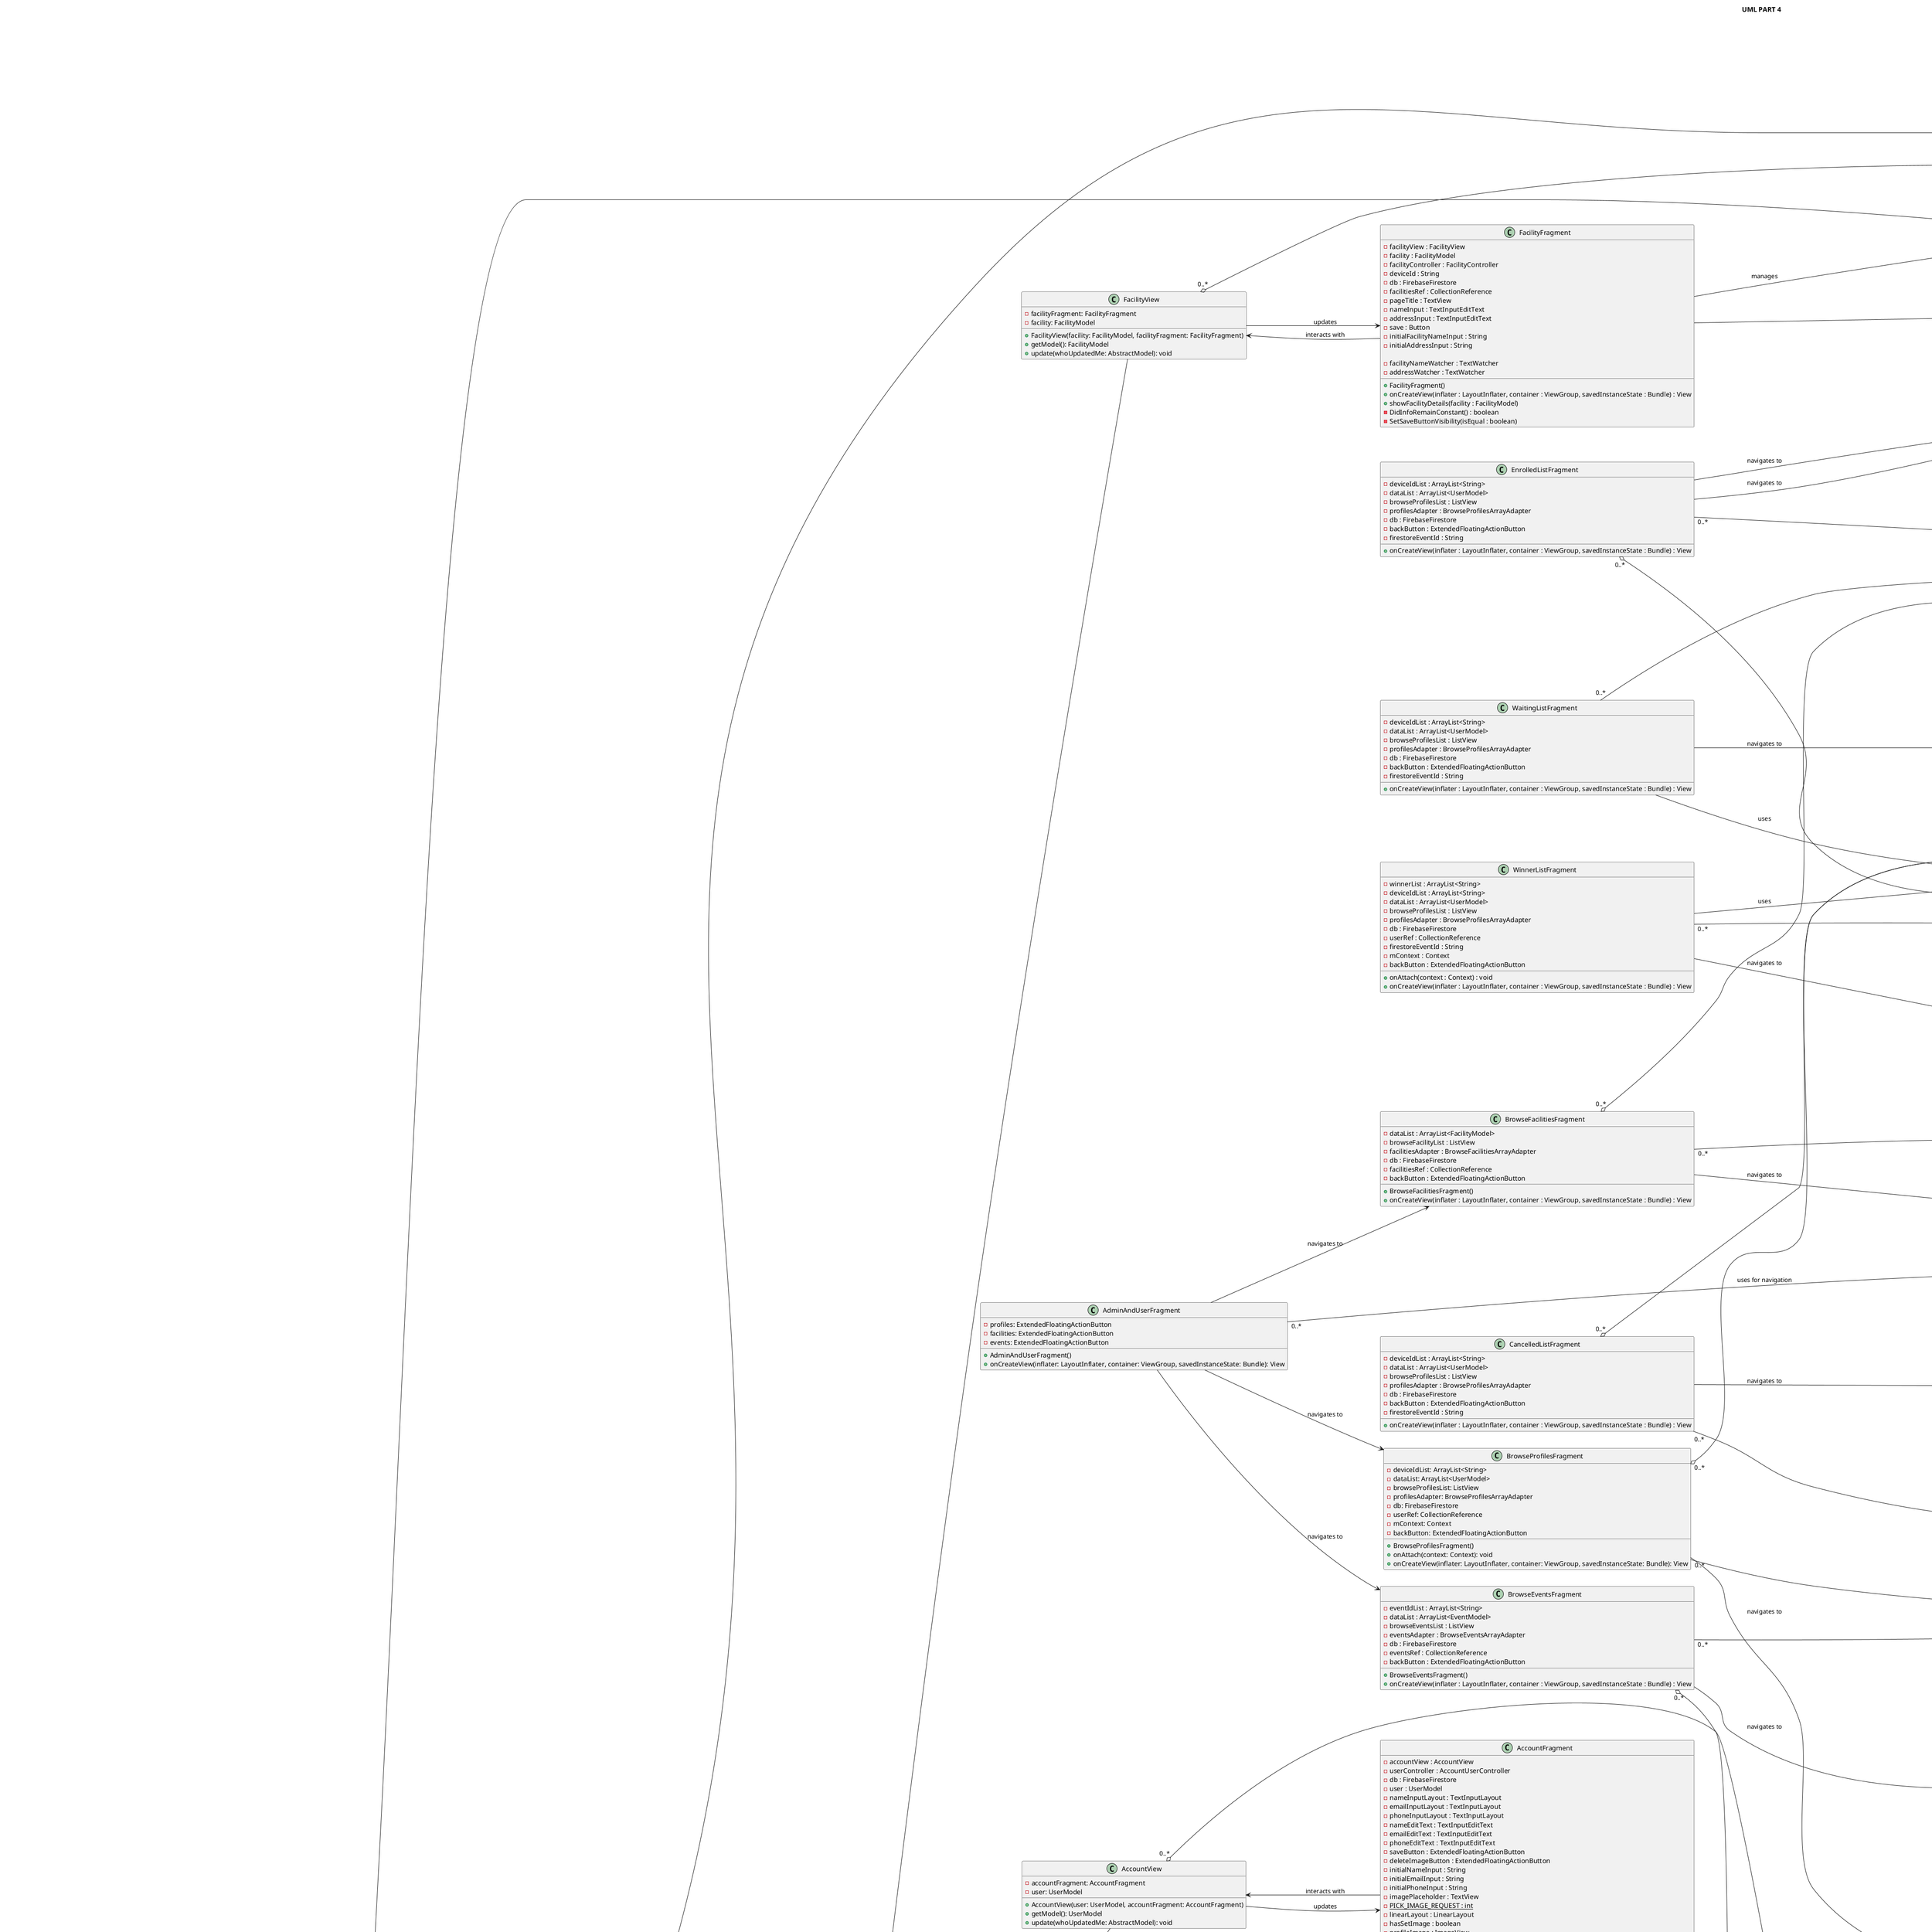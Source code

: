 @startuml lotto
allowmixing
Title UML PART 4
left to right direction

abstract class AbstractView {
    - model: AbstractModel
    + startObserving(model: AbstractModel)
    + closeView()
    + update(whoUpdatedMe: AbstractModel)
    + getModel(): AbstractModel
}
abstract class AbstractController {
    - model: AbstractModel
    + AbstractController(model: AbstractModel)
    + getModel(): AbstractModel
}
abstract class AbstractModel {
    - views: Set<AbstractView>
    + addView(view: AbstractView)
    + removeView(view: AbstractView)
    + notifyViews()
}
AbstractModel "1" o-- "0..*" AbstractView : maintains observers
AbstractController "0..*" o-- "1" AbstractModel : manages
AbstractView "0..*" o-- "1" AbstractModel : observes

class EventModel extends AbstractModel {
  - title: String
  - organizerId: String
  - description: String
  - numberOfSpots: int
  - numberOfMaxEntrants: int
  - startDate: Date
  - endDate: Date
  - posterImage: String
  - geo: boolean
  - qrCode: String
  - state: EventState
  - db: FirebaseFirestore
  - savedToFirestore: boolean
  - eventId: String

  + EventModel()
  + EventModel(db: FirebaseFirestore)
  + EventModel(title: String, description: String, numberOfSpots: int, startDate: Date, endDate: Date, geo: boolean, state: EventState, db: FirebaseFirestore)
  + EventModel(title: String, description: String, numberOfSpots: int, numberOfMaxEntrants: int, startDate: Date, endDate: Date, geo: boolean, state: EventState, db: FirebaseFirestore)
  + EventModel(title: String, description: String, numberOfSpots: int, numberOfMaxEntrants: int, startDate: Date, endDate: Date, posterImage: String, geo: boolean, qrCodeUrl: String, state: EventState, db: FirebaseFirestore)
  + getEventId(): String
  + setDb(db: FirebaseFirestore): void
  - clear(): void
  + saveEventToFirestore(onSuccess: OnSuccessListener<String>): void
  + removeEventFromFirestore(): void
  + setEventId(eventId: String): void
  + updateFirestore(field: String, value: Object): void
  + getTitle(): String
  + setTitle(title: String): void
  + getOrganizerId(): String
  + getLocation(callback: Consumer<String>): void
  + setState(state: EventState): void
  + getState(): EventState
  + setOrganizerId(organizerId: String): void
  + getDescription(): String
  + setDescription(description: String): void
  + getNumberOfSpots(): int
  + setNumberOfSpots(numberOfSpots: int): void
  + getNumberOfMaxEntrants(): int
  + setNumberOfMaxEntrants(numberOfMaxEntrants: int): void
  + getStartDate(): Date
  + setStartDate(startDate: Date): void
  + getEndDate(): Date
  + setEndDate(endDate: Date): void
  + getPosterImage(): String
  + setPosterImage(posterImage: String): void
  + getGeo(): boolean
  + setGeo(geo: boolean): void
  + getQrCode(): String
  + setQrCode(qrCode: String): void
  + getWaitingList(): ArrayList<String>
  - getCurrentNumberOfWinners(callback: Consumer<Integer>): void
  + doDraw(): void
  + doReplacementDraw(): void
  - generateQrCode(): void
}

class HomePageModel extends AbstractModel {
  - myEvents: ArrayList<EventModel>
  - db: FirebaseFirestore

  + HomePageModel()
  + fetchEventsByOrganizerId(callback: EventFetchCallback, db: FirebaseFirestore): void
  + getEventFromFirebaseObject(doc: DocumentSnapshot): EventModel
  + getMyEvents(callback: MyEventsCallback): void
}

folder "HomePageModel" as H {
  interface H.EventFetchCallback {
    + onCallback(events: List<DocumentSnapshot>): void
  }

  interface H.MyEventsCallback {
    + onEventsFetched(events: ArrayList<EventModel>): void
  }
}
HomePageModel +-- H

class FacilityModel {
  - facilityName: String
  - address: String
  - deviceId: String

  + FacilityModel(deviceId: String)
  + FacilityModel(deviceId: String, facilityName: String, address: String)
  + getFacilityName(): String
  + setFacilityName(facilityName: String): void
  + getAddress(): String
  + setAddress(address: String): void
  + getDeviceId(): String
}

class QrCodeModel {
  - bitmap: Bitmap

  + generateForEvent(data: String): Bitmap
  + generateHash(input: String): String
}

class UserModel extends AbstractModel {
  - name: String
  - email: String
  - phone: String
  - entrant: boolean
  - organizer: boolean
  - admin: boolean
  - deviceId: String
  - profileImage: String
  - db: FirebaseFirestore
  - savedToFirestore: boolean

  + UserModel()
  + UserModel(context: Context, db: FirebaseFirestore)
  + UserModel(context: Context, name: String, email: String, phone: String, db: FirebaseFirestore)
  + saveUserToFirestore(): void
  + updateFirestore(field: String, value: Object): void
  + getName(): String
  + setName(name: String): void
  + getEmail(): String
  + setEmail(email: String): void
  + getPhone(): String
  + setPhone(phone: String): void
  + setEntrant(bool: Boolean): void
  + getEntrant(): Boolean
  + setOrganizer(bool: Boolean): void
  + getOrganizer(): Boolean
  + setAdmin(bool: Boolean): void
  + getAdmin(): Boolean
  + getDeviceId(): String
  + getSavedToFirestore(): boolean
  + setSavedToFirestore(): void
  + getInitials(): String
  + getProfileImage(): String
  + setProfileImage(profileImage: String): void
}

class EventController extends AbstractController{
  + EventController(event: EventModel)
  + getModel(): EventModel
  + updateTitle(title: String): void
  + updateDescription(description: String): void
  + updateNumberOfSpots(spots: int): void
  + updateNumberOfMaxEntrants(maxEntrants: int): void
  + updateStartDate(startDate: Date): void
  + updateEndDate(endDate: Date): void
  + updateGeo(geo: boolean): void
  + updatePoster(posterUri: String): void
  + updateQrCode(qrCodeHash: String): void
  + saveEventToFirestore(onSuccess: OnSuccessListener<String>): void
}

class EventsController extends AbstractController {
  + EventsController(events: HomePageModel)
  + getModel(): HomePageModel
  + getMyEvents(events: HomePageModel.MyEventsCallback): void
  + addEvent(): void
  + editEvent(event: EventModel): void
}

class AccountUserController extends AbstractController {
  + AccountUserController(user: UserModel)
  + getModel(): UserModel
  + updateName(name: String): void
  + updateEmail(email: String): void
  + updatePhone(phone: String): void
  + updateImage(image: String): void
  + getSavedToFirebase(): boolean
  + saveToFirestore(name: String, email: String, phone: String, image: String): void
}

class FacilityController extends AbstractController {
  - db: FirebaseFirestore
  - facilitiesRef: CollectionReference

  + FacilityController(facility: FacilityModel, db: FirebaseFirestore)
  + getModel(): FacilityModel
  + updateFacilityName(name: String): void
  + updateAddress(address: String): void
  + saveToFirestore(): void
}

class EventState {
  <<enumeration>>
  + OPEN
  + WAITING
  + CLOSED
}

class FirestoreHelper {
  - instance: FirestoreHelper
  - db: FirebaseFirestore
  - eventsRef: CollectionReference
  - usersRef: CollectionReference
  - facilitiesRef: CollectionReference
  - signUpRef: CollectionReference
  - storageRef: FirebaseStorage
  - currWaitlistSize: MutableLiveData<Integer>
  - currWinnersSize: MutableLiveData<Integer>
  - currEnrolledSize: MutableLiveData<Integer>
  - currNotSelectedSize: MutableLiveData<Integer>
  - context: Context
  - waitingForWaitList: boolean
  - waitlistEventId: String
  - spinlock: boolean

  + getInstance(): FirestoreHelper
  + init(context: Context): void
  + deleteFacility(facilityId: String): void
  + getCurrWaitlistSize(): MutableLiveData<Integer>
  + getCurrWinnersSize(): MutableLiveData<Integer>
  + getCurrEnrolledSize(): MutableLiveData<Integer>
  + getCurrNotSelectedSize(): MutableLiveData<Integer>
  + deleteEventsFromFacility(facilityOwner: String): void
  + deletePosterFromEvent(posterString: String): void
  + markSignupsAsDeleted(eventId: String): void
  + getWaitlistSize(eventId: String): void
  + getWinnersSize(eventId: String): void
  + getEnrolledSize(eventId: String): void
  + getNotSelectedSize(eventId: String): void
}

class MainActivity {
  - bottomNavigationView: BottomNavigationView
  - whichMenuToShow: MutableLiveData<Integer>
  - userRef: DocumentReference
  - newEventSeen: Boolean
  - fusedLocationClient: FusedLocationProviderClient
  - locationRequest: LocationRequest
  - deviceId: String

  + getUserLocation(context: Context): void
  + onCreate(savedInstanceState: Bundle): void
  + onNavigationItemSelected(item: MenuItem): boolean
  + onRequestPermissionsResult(requestCode: int, permissions: String[], grantResults: int[]): void
  - checkAndRequestNotificationPermission(): void
  - sendNotifications(): void
  - removeMenuItems(): void
  - handleDeeplink(): void
  - createMenuByUserType(): void
}

class MyApp {
  - user: UserModel
  - instance: MyApp
  - currentActivity: WeakReference<FragmentActivity>

  + getInstance(): MyApp
  + onCreate(): void
  + getUserModel(): UserModel
  + setUserModel(user: UserModel): void
  + setCurrentActivity(activity: FragmentActivity): void
  + replaceFragment(fragment: Fragment): void
  + addFragmentToStack(fragment: Fragment): void
  + popFragment(): void
}

class NotificationHelper {
  + sendNotification(context: Context, textTitle: CharSequence, textContent: String, eventId: String): void
  + sendCancelledNotification(context: Context, textTitle: CharSequence, textContent: String): void
}

class HomeTab {
  - adapter: ViewPagerAdapter
  - viewPager: ViewPager2
  - tabLayout: TabLayout

  + onCreateView(inflater: LayoutInflater, container: ViewGroup, savedInstanceState: Bundle): View
  + onDestroyView(): void
}

class LocationManagerSingleton {
  - instance: LocationManagerSingleton
  - context: Context
  - locationTrackingEnabled: boolean
  - geoPoint: GeoPoint

  + getInstance(): LocationManagerSingleton
  + init(context: Context): void
  + setLocationTrackingEnabled(enabled: boolean): void
  + isLocationTrackingEnabled(): boolean
  + getContext(): Context
  + getGeoPoint(): GeoPoint
  + setGeoPoint(geoPoint: GeoPoint): void
}

class ViewPagerAdapter {
  + ViewPagerAdapter(fragmentActivity: HomeTab)
  + createFragment(position: int): Fragment
  + getItemCount(): int
  + getItemId(position: int): long
  + containsItem(itemId: long): boolean
}

class FirebaseStorageHelper {
  // Methods
  + uploadProfileImageToFirebaseStorage(imageUri: Uri, fileName: String, currentImageUriString: AtomicReference<String>, imageAbleToBeDeleted: MutableLiveData<Boolean>): void
  + uploadPosterImageToFirebaseStorage(imageUri: Uri, fileName: String, currentImageUriString: AtomicReference<String>, imageAbleToBeDeleted: MutableLiveData<Boolean>): void
}

class CreateAccountView extends AbstractView {
  - createAccountFragment: CreateAccountFragment
  - user: UserModel

  + CreateAccountView(user: UserModel, createAccountFragment: CreateAccountFragment)
  + getModel(): UserModel
  + update(whoUpdatedMe: AbstractModel): void
}

class EventView extends AbstractView {
  - eventFragment: EventFragment

  + EventView(event: EventModel, fragment: EventFragment)
  + getModel(): EventModel
  + update(whoUpdatedMe: AbstractModel): void
}

class AccountView extends AbstractView {
  - accountFragment: AccountFragment
  - user: UserModel

  + AccountView(user: UserModel, accountFragment: AccountFragment)
  + getModel(): UserModel
  + update(whoUpdatedMe: AbstractModel): void
}

class FacilityView extends AbstractView {
  - facilityFragment: FacilityFragment
  - facility: FacilityModel

  + FacilityView(facility: FacilityModel, facilityFragment: FacilityFragment)
  + getModel(): FacilityModel
  + update(whoUpdatedMe: AbstractModel): void
}

class BrowseEventsArrayAdapter {
  - posterUri: Uri
  - lifecycleOwner: LifecycleOwner

  + BrowseEventsArrayAdapter(context: Context, events: ArrayList<EventModel>, lifecycleOwner: LifecycleOwner)
  + getView(position: int, convertView: View, parent: ViewGroup): View
}

class BrowseProfilesArrayAdapter {
  - profileUri: Uri

  + BrowseProfilesArrayAdapter(context: Context, users: ArrayList<UserModel>)
  + getView(position: int, convertView: View, parent: ViewGroup): View
}

class BrowseFacilitiesArrayAdapter {
  + BrowseFacilitiesArrayAdapter(context: Context, facilities: ArrayList<FacilityModel>)
  + getView(position: int, convertView: View, parent: ViewGroup): View
}

class AdminAndUserFragment {
  - profiles: ExtendedFloatingActionButton
  - facilities: ExtendedFloatingActionButton
  - events: ExtendedFloatingActionButton

  + AdminAndUserFragment()
  + onCreateView(inflater: LayoutInflater, container: ViewGroup, savedInstanceState: Bundle): View
}

class AdminProfileFragment {
  - db: FirebaseFirestore
  - usersRef: CollectionReference
  - imagePlaceholder: TextView
  - linearLayout: LinearLayout
  - profileImage: ImageView
  - profileUri: Uri
  - nameText: String
  - imageAbleToBeDeleted: MutableLiveData<Boolean>
  - name: TextView
  - email: TextView
  - phone: TextView
  - roles: TextView
  - removeImage: Button
  - removeUser: Button
  - backButton: ExtendedFloatingActionButton

  + AdminProfileFragment()
  + onCreateView(inflater: LayoutInflater, container: ViewGroup, savedInstanceState: Bundle): View
}

class AdminEventFragment {
  - db : FirebaseFirestore
  - eventsRef : CollectionReference
  - firestoreEventId : String
  - posterImage : ImageView
  - name : TextView
  - status : TextView
  - location : TextView
  - spotsAvail : TextView
  - numAttendees : TextView
  - dates : TextView
  - geoLocation : TextView
  - description : TextView
  - deleteImageButton : Button
  - deleteQRButton : Button
  - deleteEventButton : Button
  - backButton : ExtendedFloatingActionButton
  - posterUri : Uri
  - imageAbleToBeDeleted : MutableLiveData<Boolean>
  - qrCodeAbleToBeDeleted : MutableLiveData<Boolean>

  + AdminEventFragment()
  + onCreateView(inflater : LayoutInflater, container : ViewGroup, savedInstanceState : Bundle) : View
}

class AdminFacilityFragment {
  - db : FirebaseFirestore
  - facilitiesRef : CollectionReference
  - eventsRef : CollectionReference
  - userDeviceId : String

  + AdminFacilityFragment()
  + onCreateView(inflater : LayoutInflater, container : ViewGroup, savedInstanceState : Bundle) : View
}

class BrowseEventsFragment {
  - eventIdList : ArrayList<String>
  - dataList : ArrayList<EventModel>
  - browseEventsList : ListView
  - eventsAdapter : BrowseEventsArrayAdapter
  - db : FirebaseFirestore
  - eventsRef : CollectionReference
  - backButton : ExtendedFloatingActionButton

  + BrowseEventsFragment()
  + onCreateView(inflater : LayoutInflater, container : ViewGroup, savedInstanceState : Bundle) : View
}

class BrowseProfilesFragment {
  - deviceIdList: ArrayList<String>
  - dataList: ArrayList<UserModel>
  - browseProfilesList: ListView
  - profilesAdapter: BrowseProfilesArrayAdapter
  - db: FirebaseFirestore
  - userRef: CollectionReference
  - mContext: Context
  - backButton: ExtendedFloatingActionButton

  + BrowseProfilesFragment()
  + onAttach(context: Context): void
  + onCreateView(inflater: LayoutInflater, container: ViewGroup, savedInstanceState: Bundle): View
}

class BrowseFacilitiesFragment {
  - dataList : ArrayList<FacilityModel>
  - browseFacilityList : ListView
  - facilitiesAdapter : BrowseFacilitiesArrayAdapter
  - db : FirebaseFirestore
  - facilitiesRef : CollectionReference
  - backButton : ExtendedFloatingActionButton

  + BrowseFacilitiesFragment()
  + onCreateView(inflater : LayoutInflater, container : ViewGroup, savedInstanceState : Bundle) : View
}

class CancelledListFragment {
  - deviceIdList : ArrayList<String>
  - dataList : ArrayList<UserModel>
  - browseProfilesList : ListView
  - profilesAdapter : BrowseProfilesArrayAdapter
  - db : FirebaseFirestore
  - backButton : ExtendedFloatingActionButton
  - firestoreEventId : String

  + onCreateView(inflater : LayoutInflater, container : ViewGroup, savedInstanceState : Bundle) : View
}

class CancelledListProfileFragment {
  - db : FirebaseFirestore
  - usersRef : CollectionReference
  - imagePlaceholder : TextView
  - linearLayout : LinearLayout
  - profileImage : ImageView
  - profileUri : Uri
  - nameText : String
  - name : TextView
  - email : TextView
  - phone : TextView
  - roles : TextView
  - backButton : ExtendedFloatingActionButton
  - userDeviceId : String
  - firestoreEventId : String

  + CancelledListProfileFragment()
  + onCreateView(inflater : LayoutInflater, container : ViewGroup, savedInstanceState : Bundle) : View
}

class EnrolledListFragment {
  - deviceIdList : ArrayList<String>
  - dataList : ArrayList<UserModel>
  - browseProfilesList : ListView
  - profilesAdapter : BrowseProfilesArrayAdapter
  - db : FirebaseFirestore
  - backButton : ExtendedFloatingActionButton
  - firestoreEventId : String

  + onCreateView(inflater : LayoutInflater, container : ViewGroup, savedInstanceState : Bundle) : View
}

class EnrolledListProfileFragment {
  - db : FirebaseFirestore
  - usersRef : CollectionReference
  - imagePlaceholder : TextView
  - linearLayout : LinearLayout
  - profileImage : ImageView
  - profileUri : Uri
  - nameText : String
  - name : TextView
  - email : TextView
  - phone : TextView
  - roles : TextView
  - backButton : ExtendedFloatingActionButton
  - userDeviceId : String
  - firestoreEventId : String

  + EnrolledListProfileFragment()
  + onCreateView(inflater : LayoutInflater, container : ViewGroup, savedInstanceState : Bundle) : View
}

class EventFragment {
  - eventController : EventController
  - event : EventModel
  - mContext : Context
  - titleInputLayout : TextInputLayout
  - descriptionInputLayout : TextInputLayout
  - lotteryStartDateFieldLayout : TextInputLayout
  - lotteryEndDateFieldLayout : TextInputLayout
  - spotsInputLayout : TextInputLayout
  - maxEntrantsInputLayout : TextInputLayout
  - titleEditText : TextInputEditText
  - descriptionEditText : TextInputEditText
  - lotteryStartDateFieldText : TextInputEditText
  - lotteryEndDateFieldText : TextInputEditText
  - spotsEditText : TextInputEditText
  - maxEntrantsEditText : TextInputEditText
  - initialTitle : String
  - initialDescription : String
  - initialStartDate : String
  - initialEndDate : String
  - initialAttendees : String
  - initialMaxEntrants : String
  - geoCheck : CheckBox
  - cancelButton : ExtendedFloatingActionButton
  - saveButton : ExtendedFloatingActionButton
  - startDate : AtomicReference<Date>
  - endDate : AtomicReference<Date>
  - isAddingFirstTime : boolean
  - posterImage : ImageView
  - defaultImage : ImageView
  - currentImageUri : Uri
  - currentImageUriString : AtomicReference<String>
  - posterLoadedInFirestore : MutableLiveData<Boolean>
  - saveButtonShow : MutableLiveData<Boolean>
  - PICK_IMAGE_REQUEST : static final int = 1
  - hasSetImage : boolean

  + EventFragment()
  + EventFragment(event : EventModel)
  + showEventDetails(event : EventModel) : void
  + setInitialValues() : void
  + onAttach(context : Context) : void
  + onCreateView(inflater : LayoutInflater, container : ViewGroup, savedInstanceState : Bundle) : View
  + onActivityResult(requestCode : int, resultCode : int, data : Intent) : void
  - getPosterFromFirebase() : void
  - showDatePickerDialog(dateToPick : EditText, dateReference : AtomicReference<Date>, startdate : Date) : void
  - timePicker(dateToPick : EditText, dateReference : AtomicReference<Date>, year : int, month : int, day : int) : void
  - DidInfoRemainConstant() : boolean
  - SetSaveButtonVisibility(isEqual : boolean) : void
}

class HomeFragment {
  - eventsController : EventsController
  - addButton : ExtendedFloatingActionButton
  - eventAdapter : BrowseEventsArrayAdapter
  - events : HomePageModel

  + HomeFragment()
  + onCreateView(inflater : LayoutInflater, container : ViewGroup, savedInstanceState : Bundle) : View
}

class JoinedEventsFragment {
  - eventAdapter : BrowseEventsArrayAdapter

  + JoinedEventsFragment()
  + onCreateView(inflater : LayoutInflater, container : ViewGroup, savedInstanceState : Bundle) : View
}

class JoinEventFragment {
  - db : FirebaseFirestore
  - eventsRef : CollectionReference
  - firestoreEventId : String
  - posterImage : ImageView
  - name : TextView
  - status : TextView
  - location : TextView
  - spotsAvail : TextView
  - numAttendees : TextView
  - dates : TextView
  - geoLocation : TextView
  - description : TextView
  - joinButton : Button
  - unjoinButton : Button
  - backButton : ExtendedFloatingActionButton
  - posterUri : Uri
  - imageAbleToBeDeleted : MutableLiveData<Boolean>
  - qrCodeAbleToBeDeleted : MutableLiveData<Boolean>
  - startDate : Date
  - endDate : Date
  - curNum : int
  - geoRequired : boolean
  - deviceId : String
  - isWinnerMode : boolean

  + JoinEventFragment()
  + onCreateView(inflater : LayoutInflater, container : ViewGroup, savedInstanceState : Bundle) : View
}

class CustomNotificationFragment {
    - Spinner statusDropdown
    - EditText titleInput
    - EditText descriptionInput
    - FirebaseFirestore db
    --
    + CustomNotificationFragment()
    + onCreateView(LayoutInflater inflater, ViewGroup container, Bundle savedInstanceState) : View
    - getCollectionForStatus(String status, String title, String message, String eventId)
    - sendNotificationsToCollection(String collectionName, String title, String message, String eventId)
}

class OrganizerEventFragment {
  - db : FirebaseFirestore
  - eventsRef : CollectionReference
  - firestoreEventId : String
  - posterImage : ImageView
  - eventId : String
  - numberOfSpots : int
  - event : EventModel
  - name : TextView
  - status : TextView
  - location : TextView
  - spotsAvail : TextView
  - numAttendees : TextView
  - daysLeft : TextView
  - geoLocation : TextView
  - description : TextView
  - attendeesText : TextView
  - optionsButtons : ExtendedFloatingActionButton
  - backButton : ExtendedFloatingActionButton
  - viewEntrantsMapButton : ExtendedFloatingActionButton
  - qrButton : ExtendedFloatingActionButton
  - viewEntrantsButton : ExtendedFloatingActionButton
  - editButton : ExtendedFloatingActionButton
  - randomButton : ExtendedFloatingActionButton
  - cancelButton : ExtendedFloatingActionButton
  - viewInvitedEntrantsButton : ExtendedFloatingActionButton
  - viewCanceledEntrants : ExtendedFloatingActionButton
  - sendCustomNotiButton : ExtendedFloatingActionButton
  - replacementWinnerButton : ExtendedFloatingActionButton
  - viewFinalEntrants : ExtendedFloatingActionButton
  - hasQrCode : MutableLiveData<Boolean>
  - canDraw : MutableLiveData<Boolean>
  - canReplacementDraw : MutableLiveData<Boolean>
  - posterUri : Uri

  + OrganizerEventFragment()
  + getEventFromFirebaseObject(doc : DocumentSnapshot) : EventModel
  - hideOpenStateButtons() : void
  - hideWaitingStateButtons() : void
  - hideClosedStateButtons() : void
  - showOpenStateButtons() : void
  - showWaitingStateButtons() : void
  - showClosedStateButtons() : void
  - setUpOpenStateButtons(dialog : AlertDialog) : void
  - setUpWaitingStateButtons(dialog : AlertDialog) : void
  - setUpClosedStateButtons(dialog : AlertDialog) : void
  + onCreateView(inflater : LayoutInflater, container : ViewGroup, savedInstanceState : Bundle) : View
}

class WaitingListFragment {
  - deviceIdList : ArrayList<String>
  - dataList : ArrayList<UserModel>
  - browseProfilesList : ListView
  - profilesAdapter : BrowseProfilesArrayAdapter
  - db : FirebaseFirestore
  - backButton : ExtendedFloatingActionButton
  - firestoreEventId : String

  + onCreateView(inflater : LayoutInflater, container : ViewGroup, savedInstanceState : Bundle) : View
}

class WaitingListProfileFragment {
  - db : FirebaseFirestore
  - usersRef : CollectionReference
  - imagePlaceholder : TextView
  - linearLayout : LinearLayout
  - profileImage : ImageView
  - profileUri : Uri
  - nameText : String
  - name : TextView
  - email : TextView
  - phone : TextView
  - roles : TextView
  - removeUser : Button
  - backButton : ExtendedFloatingActionButton
  - userDeviceId : String
  - firestoreEventId : String

  + WaitingListProfileFragment()
  + onCreateView(inflater : LayoutInflater, container : ViewGroup, savedInstanceState : Bundle) : View
}

class WinnerListFragment {
  - winnerList : ArrayList<String>
  - deviceIdList : ArrayList<String>
  - dataList : ArrayList<UserModel>
  - browseProfilesList : ListView
  - profilesAdapter : BrowseProfilesArrayAdapter
  - db : FirebaseFirestore
  - userRef : CollectionReference
  - firestoreEventId : String
  - mContext : Context
  - backButton : ExtendedFloatingActionButton

  + onAttach(context : Context) : void
  + onCreateView(inflater : LayoutInflater, container : ViewGroup, savedInstanceState : Bundle) : View
}

class WinnerListProfileFragment {
  - db : FirebaseFirestore
  - winnersRef : CollectionReference
  - imagePlaceholder : TextView
  - linearLayout : LinearLayout
  - profileImage : ImageView
  - profileUri : Uri
  - nameText : String
  - name : TextView
  - email : TextView
  - phone : TextView
  - roles : TextView
  - removeUser : Button
  - backButton : ExtendedFloatingActionButton

  + WinnerListProfileFragment()
  + onCreateView(inflater : LayoutInflater, container : ViewGroup, savedInstanceState : Bundle) : View
}

class AccountFragment {
  - accountView : AccountView
  - userController : AccountUserController
  - db : FirebaseFirestore
  - user : UserModel
  - nameInputLayout : TextInputLayout
  - emailInputLayout : TextInputLayout
  - phoneInputLayout : TextInputLayout
  - nameEditText : TextInputEditText
  - emailEditText : TextInputEditText
  - phoneEditText : TextInputEditText
  - saveButton : ExtendedFloatingActionButton
  - deleteImageButton : ExtendedFloatingActionButton
  - initialNameInput : String
  - initialEmailInput : String
  - initialPhoneInput : String
  - imagePlaceholder : TextView
  - PICK_IMAGE_REQUEST : int {static}
  - linearLayout : LinearLayout
  - hasSetImage : boolean
  - profileImage : ImageView
  - currentImageUri : Uri
  - currentImageUriString : AtomicReference<String>
  - imageAbleToBeDeleted : MutableLiveData<Boolean>
  - mContext : Context

  + AccountFragment()
  + onAttach(context : Context)
  + onCreateView(inflater : LayoutInflater, container : ViewGroup, savedInstanceState : Bundle) : View
  - checkUserInFirestore()
  + showUserDetails(user : UserModel)
  - DidInfoRemainConstant() : boolean
  + SetSaveButtonVisibility(isEqual : boolean)
  + onActivityResult(requestCode : int, resultCode : int, data : Intent)
}

class CameraFragment {
  - TAG : String {static final}
  - REQUEST_CODE_PERMISSIONS : int {static final}
  - REQUIRED_PERMISSIONS : String[] {static final}

  - previewView : PreviewView

  + CameraFragment()
  + onCreateView(inflater : LayoutInflater, container : ViewGroup, savedInstanceState : Bundle) : View
  - allPermissionsGranted() : boolean
  + onRequestPermissionsResult(requestCode : int, permissions : String[], grantResults : int[])
  - startCamera()
}

class CreateAccountFragment {
  - PICK_IMAGE_REQUEST : int {static final}

  - accountView : CreateAccountView
  - userController : AccountUserController
  - db : FirebaseFirestore
  - user : UserModel
  - nameInputLayout : TextInputLayout
  - emailInputLayout : TextInputLayout
  - phoneInputLayout : TextInputLayout
  - nameEditText : TextInputEditText
  - emailEditText : TextInputEditText
  - phoneEditText : TextInputEditText
  - saveButton : ExtendedFloatingActionButton
  - deleteImageButton : ExtendedFloatingActionButton
  - initialNameInput : String
  - initialEmailInput : String
  - initialPhoneInput : String
  - imagePlaceholder : TextView
  - linearLayout : LinearLayout
  - profileImage : ImageView
  - currentImageUri : Uri
  - currentImageUriString : AtomicReference<String>
  - imageAbleToBeDeleted : MutableLiveData<Boolean>
  - hasSetImage : boolean
  - mContext : Context

  + CreateAccountFragment()
  + onAttach(context : Context)
  + onCreateView(inflater : LayoutInflater, container : ViewGroup, savedInstanceState : Bundle) : View
  - checkUserInFirestore()
  + showUserDetails(user : UserModel)
  - DidInfoRemainConstant() : boolean
  - SetSaveButtonVisibility(isEqual : boolean)
  - nameWatcher : TextWatcher
  - emailWatcher : TextWatcher
  - phoneWatcher : TextWatcher
  + onActivityResult(requestCode : int, resultCode : int, data : Intent)
}

class FacilityFragment {
  - facilityView : FacilityView
  - facility : FacilityModel
  - facilityController : FacilityController
  - deviceId : String
  - db : FirebaseFirestore
  - facilitiesRef : CollectionReference
  - pageTitle : TextView
  - nameInput : TextInputEditText
  - addressInput : TextInputEditText
  - save : Button
  - initialFacilityNameInput : String
  - initialAddressInput : String

  + FacilityFragment()
  + onCreateView(inflater : LayoutInflater, container : ViewGroup, savedInstanceState : Bundle) : View
  + showFacilityDetails(facility : FacilityModel)
  - DidInfoRemainConstant() : boolean
  - SetSaveButtonVisibility(isEqual : boolean)
  - facilityNameWatcher : TextWatcher
  - addressWatcher : TextWatcher
}

class MapFragment {
  - REQUEST_PERMISSIONS_REQUEST_CODE : int
  - map : MapView
  - db : FirebaseFirestore
  - signUpsRef : CollectionReference
  - backButton : ExtendedFloatingActionButton
  - coordsList : ObservableArrayList<GeoPoint>
  - view : View
  - listChangedCallback : ObservableList.OnListChangedCallback<ObservableArrayList>

  - updateMapMarkings()
  + onCreateView(inflater : LayoutInflater, container : ViewGroup, savedInstanceState : Bundle) : View
}

class QrFragment {
  + newInstance(bitmap : Bitmap) : QrFragment
  + onCreateView(inflater : LayoutInflater, container : ViewGroup, savedInstanceState : Bundle) : View
}

EventModel "1" o-- "1" QrCodeModel
EventFragment --> QrCodeModel : uses
OrganizerEventFragment --> QrCodeModel : uses
HomePageModel o-- EventModel
FacilityModel --> UserModel : "1 managed by 1"cl
EventController "0..*" o-- "1" EventModel
EventsController "0..*" o-- "1" HomePageModel
AccountUserController "0..*" o-- "1" UserModel
FacilityController "0..*" o-- "1" FacilityModel
EventModel "0..*" o-- "1" EventState
MainActivity "1" --> "1" LocationManagerSingleton : uses
MainActivity --> NotificationHelper : uses
MainActivity --> MyApp : uses
HomeTab --> ViewPagerAdapter : uses
ViewPagerAdapter --> HomeFragment : creates
ViewPagerAdapter --> JoinedEventsFragment : creates
FirebaseStorageHelper --> FirestoreHelper : uses
NotificationHelper --> MainActivity : sends
MyApp --> UserModel : manages
CreateAccountView --> UserModel : observes
CreateAccountView --> CreateAccountFragment : updates
EventView "0..*" o-o "1" EventModel
EventView --> EventFragment : updates
AccountView "0..*" o-o "1" UserModel
AccountView --> AccountFragment : updates
FacilityView "0..*" o-o "1" FacilityModel
FacilityView --> FacilityFragment : updates
BrowseEventsArrayAdapter --> EventModel : maps
BrowseProfilesArrayAdapter --> UserModel : maps
BrowseFacilitiesArrayAdapter --> FacilityModel : maps
AdminAndUserFragment --> BrowseProfilesFragment : navigates to
AdminAndUserFragment --> BrowseFacilitiesFragment : navigates to
AdminAndUserFragment --> BrowseEventsFragment : navigates to
BrowseEventsFragment --> AdminEventFragment : navigates to
BrowseFacilitiesFragment --> AdminFacilityFragment : navigates to
BrowseProfilesFragment --> AdminProfileFragment : navigates to
CancelledListFragment --> CancelledListProfileFragment : navigates to
EnrolledListFragment --> EnrolledListProfileFragment : navigates to
BrowseEventsFragment "0..*" o-- "1" BrowseEventsArrayAdapter
BrowseFacilitiesFragment "0..*" o-- "1" BrowseFacilitiesArrayAdapter
BrowseProfilesFragment "0..*" o-- "1" BrowseProfilesArrayAdapter
CancelledListFragment "0..*" o-- "1" BrowseProfilesArrayAdapter
EnrolledListFragment "0..*" o-- "1" BrowseProfilesArrayAdapter
EnrolledListFragment --> EnrolledListProfileFragment : navigates to
EventFragment "0..*" o-- "1" EventModel
HomeFragment "1" o-- "1" EventsController
HomeFragment "0..*" o-- "1" BrowseEventsArrayAdapter
JoinedEventsFragment "0..*" o-- "1" BrowseEventsArrayAdapter
JoinEventFragment --> EventModel : displays
JoinEventFragment <-- MainActivity : creates
JoinEventFragment <-- JoinedEventsFragment : creates
OrganizerEventFragment --> EventModel : interacts with
WaitingListFragment --> BrowseProfilesArrayAdapter : uses
WaitingListFragment --> WaitingListProfileFragment : navigates to
WinnerListFragment --> BrowseProfilesArrayAdapter : uses
WinnerListFragment --> WinnerListProfileFragment : navigates to
AccountFragment --> AccountView : interacts with
AccountFragment --> AccountUserController : manages
AccountFragment --> UserModel : updates
CreateAccountFragment --> CreateAccountView : interacts with
CreateAccountFragment --> AccountUserController : manages
CreateAccountFragment --> UserModel : creates
FacilityFragment --> FacilityView : interacts with
FacilityFragment --> FacilityModel : manages
FacilityFragment --> FacilityController : manages
BrowseProfilesFragment "0..*" --> "1" MyApp : uses for navigation
BrowseEventsFragment "0..*" --> "1" MyApp : uses for navigation
BrowseFacilitiesFragment "0..*" --> "1" MyApp : uses for navigation
EventFragment "0..*" --> "1" MyApp : uses for navigation
OrganizerEventFragment "0..*" --> "1" MyApp : uses for navigation
MainActivity "0..*" --> "1" MyApp : uses for navigation
QrFragment "0..*" --> "1" MyApp : uses for navigation
AdminAndUserFragment "0..*" --> "1" MyApp : uses for navigation
AdminEventFragment "0..*" --> "1" MyApp : uses for navigation
AdminProfileFragment "0..*" --> "1" MyApp : uses for navigation
AdminFacilityFragment "0..*" --> "1" MyApp : uses for navigation
AdminEventFragment "0..*" --> "1" MyApp : uses for navigation
CustomNotificationFragment "0..*" --> "1" MyApp : uses for navigation
WinnerListFragment "0..*" --> "1" MyApp : uses for navigation
WinnerListProfileFragment "0..*" --> "1" MyApp : uses for navigation
WaitingListFragment "0..*" --> "1" MyApp : uses for navigation
WaitingListProfileFragment "0..*" --> "1" MyApp : uses for navigation
CancelledListFragment "0..*" --> "1" MyApp : uses for navigation
CancelledListProfileFragment "0..*" --> "1" MyApp : uses for navigation
EnrolledListFragment "0..*" --> "1" MyApp : uses for navigation
EnrolledListProfileFragment "0..*" --> "1" MyApp : uses for navigation
CustomNotificationFragment "0..*" --> "1" MyApp : uses for navigation

EventFragment "0..*" --> "1" FirebaseStorageHelper : uses to upload image
AccountFragment "0..*" --> "1" FirebaseStorageHelper : uses to upload image
CreateAccountFragment "0..*" --> "1" FirebaseStorageHelper : uses to upload image
JoinEventFragment "0..*" --> "1" FirestoreHelper : uses to update firestore
MainActivity "1" --> "1" FirestoreHelper : initializes
BrowseEventsArrayAdapter "0..*" --> "1" FirestoreHelper : uses to update firestore
AdminEventFragment "0..*" --> "1" FirestoreHelper : uses to update firestore
AdminFacilityFragment "0..*" --> "1" FirestoreHelper : uses to update firestore
AdminProfileFragment "0..*" --> "1" FirestoreHelper : uses to update firestore
OrganizerEventFragment "0..*" --> "1" FirestoreHelper : uses to update firestore

JoinEventFragment "0..*" --> "1" LocationManagerSingleton : uses


OrganizerEventFragment --> CustomNotificationFragment : creates

@enduml
